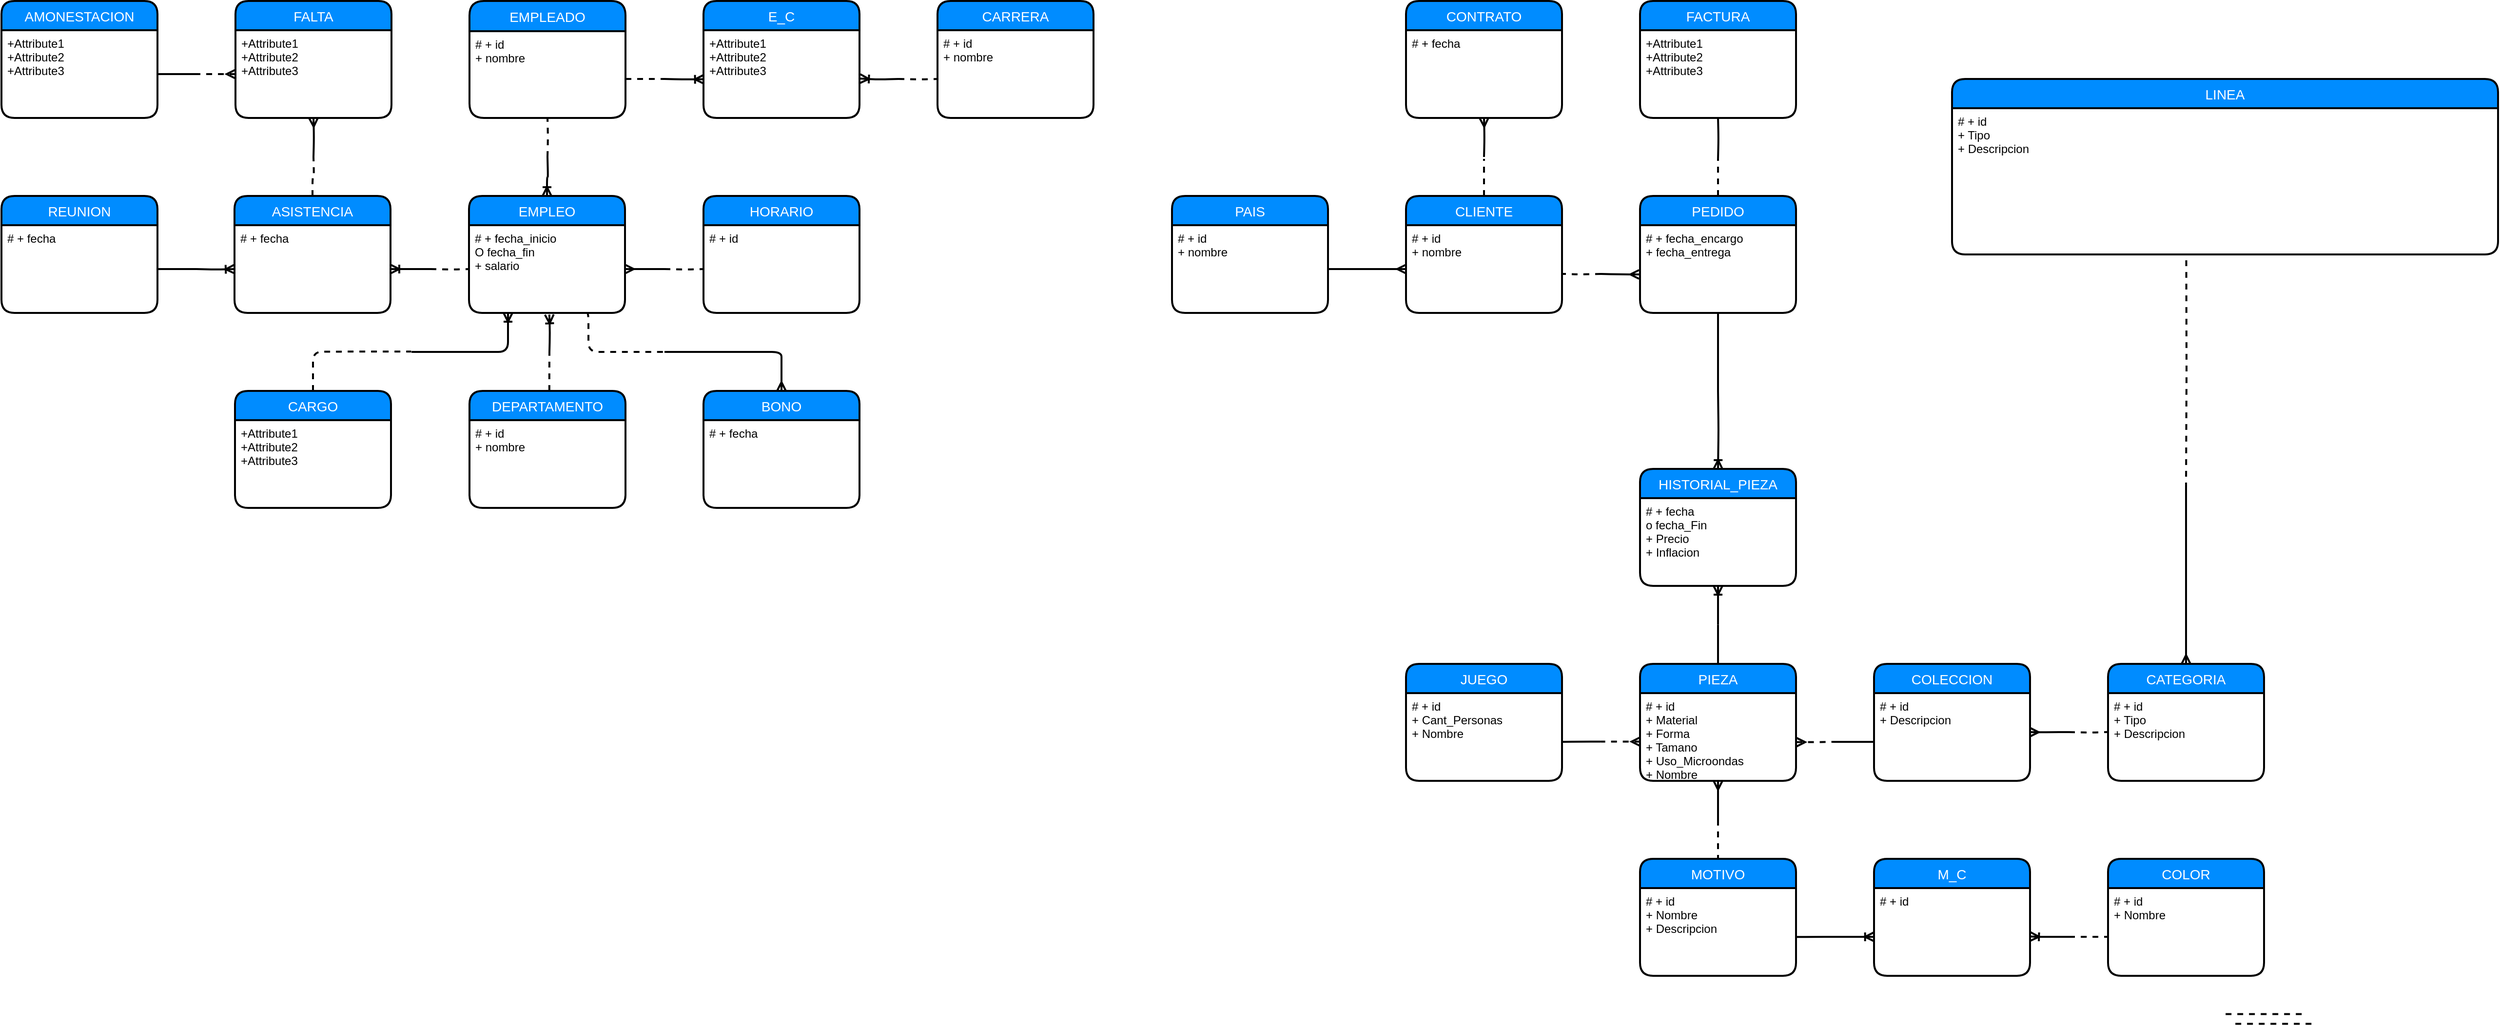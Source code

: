 <mxfile version="10.6.7" type="google"><diagram id="KdZ5281UHCIXJ5K23aXB" name="Page-1"><mxGraphModel dx="1640" dy="936" grid="1" gridSize="10" guides="1" tooltips="1" connect="1" arrows="1" fold="1" page="1" pageScale="1" pageWidth="413" pageHeight="291" background="none" math="0" shadow="0"><root><mxCell id="0"/><mxCell id="1" parent="0"/><mxCell id="TFjaJWl4qLzPW-c7GgaP-24" value="EMPLEADO" style="swimlane;childLayout=stackLayout;horizontal=1;startSize=31;horizontalStack=0;fillColor=#008cff;fontColor=#FFFFFF;rounded=1;fontSize=14;fontStyle=0;strokeWidth=2;resizeParent=0;resizeLast=1;shadow=0;dashed=0;align=center;gradientColor=none;swimlaneFillColor=none;arcSize=16;swimlaneLine=1;strokeColor=#000000;verticalAlign=middle;" parent="1" vertex="1"><mxGeometry x="559.5" y="80" width="160" height="120" as="geometry"><mxRectangle x="1130" y="760" width="70" height="31" as="alternateBounds"/></mxGeometry></mxCell><mxCell id="TFjaJWl4qLzPW-c7GgaP-25" value="# + id&#10;+ nombre&#10;" style="align=left;strokeColor=none;fillColor=none;spacingLeft=4;fontSize=12;verticalAlign=top;resizable=0;rotatable=0;part=1;comic=0;" parent="TFjaJWl4qLzPW-c7GgaP-24" vertex="1"><mxGeometry y="31" width="160" height="89" as="geometry"/></mxCell><mxCell id="TFjaJWl4qLzPW-c7GgaP-22" value="DEPARTAMENTO" style="swimlane;childLayout=stackLayout;horizontal=1;startSize=30;horizontalStack=0;fillColor=#008cff;fontColor=#FFFFFF;rounded=1;fontSize=14;fontStyle=0;strokeWidth=2;resizeParent=0;resizeLast=1;shadow=0;dashed=0;align=center;labelBorderColor=none;direction=east;flipH=1;flipV=0;" parent="1" vertex="1"><mxGeometry x="559.5" y="480" width="160" height="120" as="geometry"/></mxCell><mxCell id="TFjaJWl4qLzPW-c7GgaP-23" value="# + id&#10;+ nombre&#10;" style="align=left;strokeColor=none;fillColor=none;spacingLeft=4;fontSize=12;verticalAlign=top;resizable=0;rotatable=0;part=1;" parent="TFjaJWl4qLzPW-c7GgaP-22" vertex="1"><mxGeometry y="30" width="160" height="90" as="geometry"/></mxCell><mxCell id="2Ukig7DDvjT-zc9_AMr1-7" value="EMPLEO" style="swimlane;childLayout=stackLayout;horizontal=1;startSize=30;horizontalStack=0;fillColor=#008cff;fontColor=#FFFFFF;rounded=1;fontSize=14;fontStyle=0;strokeWidth=2;resizeParent=0;resizeLast=1;shadow=0;dashed=0;align=center;" parent="1" vertex="1"><mxGeometry x="559" y="280" width="160" height="120" as="geometry"/></mxCell><mxCell id="2Ukig7DDvjT-zc9_AMr1-8" value="# + fecha_inicio&#10;O fecha_fin&#10;+ salario&#10;" style="align=left;strokeColor=none;fillColor=none;spacingLeft=4;fontSize=12;verticalAlign=top;resizable=0;rotatable=0;part=1;" parent="2Ukig7DDvjT-zc9_AMr1-7" vertex="1"><mxGeometry y="30" width="160" height="90" as="geometry"/></mxCell><mxCell id="2Ukig7DDvjT-zc9_AMr1-9" value="" style="edgeStyle=orthogonalEdgeStyle;fontSize=12;html=1;endArrow=none;startArrow=none;dashed=1;strokeWidth=2;entryX=0;entryY=0.5;entryDx=0;entryDy=0;startFill=0;endFill=0;" parent="1" target="2Ukig7DDvjT-zc9_AMr1-19" edge="1"><mxGeometry width="100" height="100" relative="1" as="geometry"><mxPoint x="759.5" y="355" as="sourcePoint"/><mxPoint x="817" y="409.5" as="targetPoint"/></mxGeometry></mxCell><mxCell id="2Ukig7DDvjT-zc9_AMr1-10" value="" style="edgeStyle=orthogonalEdgeStyle;fontSize=12;html=1;endArrow=none;startArrow=ERoneToMany;startFill=0;endFill=0;strokeWidth=2;exitX=0.5;exitY=0;exitDx=0;exitDy=0;" parent="1" source="2Ukig7DDvjT-zc9_AMr1-7" edge="1"><mxGeometry width="100" height="100" relative="1" as="geometry"><mxPoint x="639.5" y="260" as="sourcePoint"/><mxPoint x="639.5" y="240" as="targetPoint"/><Array as="points"/></mxGeometry></mxCell><mxCell id="2Ukig7DDvjT-zc9_AMr1-11" value="" style="edgeStyle=orthogonalEdgeStyle;fontSize=12;html=1;endArrow=none;startArrow=none;dashed=1;entryX=0.5;entryY=1;entryDx=0;entryDy=0;startFill=0;endFill=0;strokeWidth=2;" parent="1" target="TFjaJWl4qLzPW-c7GgaP-25" edge="1"><mxGeometry width="100" height="100" relative="1" as="geometry"><mxPoint x="639.5" y="240" as="sourcePoint"/><mxPoint x="469.5" y="440" as="targetPoint"/></mxGeometry></mxCell><mxCell id="2Ukig7DDvjT-zc9_AMr1-17" value="" style="edgeStyle=orthogonalEdgeStyle;fontSize=12;html=1;endArrow=none;startArrow=ERmany;strokeWidth=2;exitX=1;exitY=0.5;exitDx=0;exitDy=0;startFill=0;endFill=0;" parent="1" source="2Ukig7DDvjT-zc9_AMr1-8" edge="1"><mxGeometry width="100" height="100" relative="1" as="geometry"><mxPoint x="799.5" y="500" as="sourcePoint"/><mxPoint x="759.5" y="355" as="targetPoint"/></mxGeometry></mxCell><mxCell id="2Ukig7DDvjT-zc9_AMr1-22" value="REUNION" style="swimlane;childLayout=stackLayout;horizontal=1;startSize=30;horizontalStack=0;fillColor=#008cff;fontColor=#FFFFFF;rounded=1;fontSize=14;fontStyle=0;strokeWidth=2;resizeParent=0;resizeLast=1;shadow=0;dashed=0;align=center;" parent="1" vertex="1"><mxGeometry x="79.5" y="280" width="160" height="120" as="geometry"/></mxCell><mxCell id="2Ukig7DDvjT-zc9_AMr1-23" value="# + fecha" style="align=left;strokeColor=none;fillColor=none;spacingLeft=4;fontSize=12;verticalAlign=top;resizable=0;rotatable=0;part=1;" parent="2Ukig7DDvjT-zc9_AMr1-22" vertex="1"><mxGeometry y="30" width="160" height="90" as="geometry"/></mxCell><mxCell id="2Ukig7DDvjT-zc9_AMr1-24" value="ASISTENCIA" style="swimlane;childLayout=stackLayout;horizontal=1;startSize=30;horizontalStack=0;fillColor=#008cff;fontColor=#FFFFFF;rounded=1;fontSize=14;fontStyle=0;strokeWidth=2;resizeParent=0;resizeLast=1;shadow=0;dashed=0;align=center;" parent="1" vertex="1"><mxGeometry x="318.5" y="280" width="160" height="120" as="geometry"/></mxCell><mxCell id="2Ukig7DDvjT-zc9_AMr1-25" value="# + fecha&#10;" style="align=left;strokeColor=none;fillColor=none;spacingLeft=4;fontSize=12;verticalAlign=top;resizable=0;rotatable=0;part=1;" parent="2Ukig7DDvjT-zc9_AMr1-24" vertex="1"><mxGeometry y="30" width="160" height="90" as="geometry"/></mxCell><mxCell id="2Ukig7DDvjT-zc9_AMr1-26" value="" style="edgeStyle=orthogonalEdgeStyle;fontSize=12;html=1;endArrow=none;startArrow=none;strokeWidth=2;exitX=1;exitY=0.5;exitDx=0;exitDy=0;startFill=0;endFill=0;" parent="1" source="2Ukig7DDvjT-zc9_AMr1-23" edge="1"><mxGeometry width="100" height="100" relative="1" as="geometry"><mxPoint x="209.5" y="540" as="sourcePoint"/><mxPoint x="279.5" y="355" as="targetPoint"/></mxGeometry></mxCell><mxCell id="2Ukig7DDvjT-zc9_AMr1-29" value="" style="edgeStyle=orthogonalEdgeStyle;fontSize=12;html=1;endArrow=ERoneToMany;startArrow=none;strokeWidth=2;entryX=0;entryY=0.5;entryDx=0;entryDy=0;endFill=0;startFill=0;" parent="1" target="2Ukig7DDvjT-zc9_AMr1-25" edge="1"><mxGeometry width="100" height="100" relative="1" as="geometry"><mxPoint x="279.5" y="355" as="sourcePoint"/><mxPoint x="259.5" y="430" as="targetPoint"/></mxGeometry></mxCell><mxCell id="2Ukig7DDvjT-zc9_AMr1-31" value="" style="edgeStyle=orthogonalEdgeStyle;fontSize=12;html=1;endArrow=none;startArrow=none;strokeWidth=2;entryX=0;entryY=0.5;entryDx=0;entryDy=0;startFill=0;endFill=0;dashed=1;" parent="1" target="2Ukig7DDvjT-zc9_AMr1-8" edge="1"><mxGeometry width="100" height="100" relative="1" as="geometry"><mxPoint x="519.5" y="355" as="sourcePoint"/><mxPoint x="179.5" y="550" as="targetPoint"/></mxGeometry></mxCell><mxCell id="2Ukig7DDvjT-zc9_AMr1-33" value="" style="edgeStyle=orthogonalEdgeStyle;fontSize=12;html=1;endArrow=none;startArrow=ERoneToMany;strokeWidth=2;startFill=0;endFill=0;" parent="1" source="2Ukig7DDvjT-zc9_AMr1-25" edge="1"><mxGeometry width="100" height="100" relative="1" as="geometry"><mxPoint x="409.5" y="500" as="sourcePoint"/><mxPoint x="519.5" y="355" as="targetPoint"/></mxGeometry></mxCell><mxCell id="2Ukig7DDvjT-zc9_AMr1-34" value="" style="edgeStyle=orthogonalEdgeStyle;fontSize=12;html=1;endArrow=ERmany;startArrow=none;strokeWidth=2;entryX=0.5;entryY=1;entryDx=0;entryDy=0;endFill=0;startFill=0;" parent="1" target="2Ukig7DDvjT-zc9_AMr1-53" edge="1"><mxGeometry width="100" height="100" relative="1" as="geometry"><mxPoint x="399.5" y="240" as="sourcePoint"/><mxPoint x="399.5" y="415" as="targetPoint"/></mxGeometry></mxCell><mxCell id="2Ukig7DDvjT-zc9_AMr1-35" value="" style="edgeStyle=orthogonalEdgeStyle;fontSize=12;html=1;endArrow=none;startArrow=none;strokeWidth=2;endFill=0;startFill=0;dashed=1;exitX=0.5;exitY=0;exitDx=0;exitDy=0;" parent="1" source="2Ukig7DDvjT-zc9_AMr1-24" edge="1"><mxGeometry width="100" height="100" relative="1" as="geometry"><mxPoint x="410" y="270" as="sourcePoint"/><mxPoint x="399.5" y="240" as="targetPoint"/></mxGeometry></mxCell><mxCell id="2Ukig7DDvjT-zc9_AMr1-36" value="" style="edgeStyle=orthogonalEdgeStyle;fontSize=12;html=1;endArrow=none;startArrow=none;strokeWidth=2;exitX=1;exitY=0.5;exitDx=0;exitDy=0;startFill=0;endFill=0;" parent="1" source="2Ukig7DDvjT-zc9_AMr1-55" edge="1"><mxGeometry width="100" height="100" relative="1" as="geometry"><mxPoint x="1189.5" y="570" as="sourcePoint"/><mxPoint x="279.5" y="155" as="targetPoint"/></mxGeometry></mxCell><mxCell id="2Ukig7DDvjT-zc9_AMr1-37" value="" style="edgeStyle=orthogonalEdgeStyle;fontSize=12;html=1;endArrow=none;startArrow=ERmany;strokeWidth=2;exitX=0;exitY=0.5;exitDx=0;exitDy=0;endFill=0;dashed=1;" parent="1" source="2Ukig7DDvjT-zc9_AMr1-53" edge="1"><mxGeometry width="100" height="100" relative="1" as="geometry"><mxPoint x="1199.5" y="580" as="sourcePoint"/><mxPoint x="279.5" y="155" as="targetPoint"/></mxGeometry></mxCell><mxCell id="2Ukig7DDvjT-zc9_AMr1-39" value="" style="edgeStyle=orthogonalEdgeStyle;fontSize=12;html=1;endArrow=none;startArrow=none;strokeWidth=2;exitX=0.75;exitY=1;exitDx=0;exitDy=0;endFill=0;startFill=0;dashed=1;" parent="1" source="2Ukig7DDvjT-zc9_AMr1-8" edge="1"><mxGeometry width="100" height="100" relative="1" as="geometry"><mxPoint x="749.5" y="240" as="sourcePoint"/><mxPoint x="759.5" y="440" as="targetPoint"/><Array as="points"><mxPoint x="681.5" y="440"/></Array></mxGeometry></mxCell><mxCell id="2Ukig7DDvjT-zc9_AMr1-40" value="" style="edgeStyle=orthogonalEdgeStyle;fontSize=12;html=1;endArrow=ERmany;startArrow=none;strokeWidth=2;entryX=0.5;entryY=0;entryDx=0;entryDy=0;endFill=0;startFill=0;" parent="1" target="2Ukig7DDvjT-zc9_AMr1-58" edge="1"><mxGeometry width="100" height="100" relative="1" as="geometry"><mxPoint x="759.5" y="440" as="sourcePoint"/><mxPoint x="789.5" y="400" as="targetPoint"/><Array as="points"><mxPoint x="879.5" y="450"/><mxPoint x="879.5" y="450"/></Array></mxGeometry></mxCell><mxCell id="2Ukig7DDvjT-zc9_AMr1-45" value="" style="edgeStyle=orthogonalEdgeStyle;fontSize=12;html=1;endArrow=ERmany;startArrow=none;strokeWidth=2;entryX=0.5;entryY=1;entryDx=0;entryDy=0;endFill=0;startFill=0;" parent="1" target="8MFb2g2aByraUoQBcx5X-42" edge="1"><mxGeometry width="100" height="100" relative="1" as="geometry"><mxPoint x="1600" y="240" as="sourcePoint"/><mxPoint x="2820" y="192" as="targetPoint"/></mxGeometry></mxCell><mxCell id="2Ukig7DDvjT-zc9_AMr1-52" value="FALTA" style="swimlane;childLayout=stackLayout;horizontal=1;startSize=30;horizontalStack=0;fillColor=#008cff;fontColor=#FFFFFF;rounded=1;fontSize=14;fontStyle=0;strokeWidth=2;resizeParent=0;resizeLast=1;shadow=0;dashed=0;align=center;" parent="1" vertex="1"><mxGeometry x="319.5" y="80" width="160" height="120" as="geometry"/></mxCell><mxCell id="2Ukig7DDvjT-zc9_AMr1-53" value="+Attribute1&#10;+Attribute2&#10;+Attribute3" style="align=left;strokeColor=none;fillColor=none;spacingLeft=4;fontSize=12;verticalAlign=top;resizable=0;rotatable=0;part=1;" parent="2Ukig7DDvjT-zc9_AMr1-52" vertex="1"><mxGeometry y="30" width="160" height="90" as="geometry"/></mxCell><mxCell id="2Ukig7DDvjT-zc9_AMr1-54" value="AMONESTACION" style="swimlane;childLayout=stackLayout;horizontal=1;startSize=30;horizontalStack=0;fillColor=#008cff;fontColor=#FFFFFF;rounded=1;fontSize=14;fontStyle=0;strokeWidth=2;resizeParent=0;resizeLast=1;shadow=0;dashed=0;align=center;" parent="1" vertex="1"><mxGeometry x="79.5" y="80" width="160" height="120" as="geometry"/></mxCell><mxCell id="2Ukig7DDvjT-zc9_AMr1-55" value="+Attribute1&#10;+Attribute2&#10;+Attribute3" style="align=left;strokeColor=none;fillColor=none;spacingLeft=4;fontSize=12;verticalAlign=top;resizable=0;rotatable=0;part=1;" parent="2Ukig7DDvjT-zc9_AMr1-54" vertex="1"><mxGeometry y="30" width="160" height="90" as="geometry"/></mxCell><mxCell id="2Ukig7DDvjT-zc9_AMr1-56" value="" style="edgeStyle=orthogonalEdgeStyle;fontSize=12;html=1;endArrow=ERoneToMany;startArrow=none;startFill=0;endFill=0;strokeWidth=2;entryX=0.515;entryY=1.019;entryDx=0;entryDy=0;entryPerimeter=0;" parent="1" target="2Ukig7DDvjT-zc9_AMr1-8" edge="1"><mxGeometry width="100" height="100" relative="1" as="geometry"><mxPoint x="641.5" y="440" as="sourcePoint"/><mxPoint x="641.5" y="410" as="targetPoint"/><Array as="points"/></mxGeometry></mxCell><mxCell id="2Ukig7DDvjT-zc9_AMr1-57" value="" style="edgeStyle=orthogonalEdgeStyle;fontSize=12;html=1;endArrow=none;startArrow=none;dashed=1;entryX=0.5;entryY=1;entryDx=0;entryDy=0;startFill=0;endFill=0;strokeWidth=2;exitX=0.488;exitY=0;exitDx=0;exitDy=0;exitPerimeter=0;" parent="1" source="TFjaJWl4qLzPW-c7GgaP-22" edge="1"><mxGeometry width="100" height="100" relative="1" as="geometry"><mxPoint x="700" y="470" as="sourcePoint"/><mxPoint x="641.5" y="440" as="targetPoint"/></mxGeometry></mxCell><mxCell id="2Ukig7DDvjT-zc9_AMr1-63" value="E_C" style="swimlane;childLayout=stackLayout;horizontal=1;startSize=30;horizontalStack=0;fillColor=#008cff;fontColor=#FFFFFF;rounded=1;fontSize=14;fontStyle=0;strokeWidth=2;resizeParent=0;resizeLast=1;shadow=0;dashed=0;align=center;" parent="1" vertex="1"><mxGeometry x="799.5" y="80" width="160" height="120" as="geometry"/></mxCell><mxCell id="2Ukig7DDvjT-zc9_AMr1-64" value="+Attribute1&#10;+Attribute2&#10;+Attribute3" style="align=left;strokeColor=none;fillColor=none;spacingLeft=4;fontSize=12;verticalAlign=top;resizable=0;rotatable=0;part=1;" parent="2Ukig7DDvjT-zc9_AMr1-63" vertex="1"><mxGeometry y="30" width="160" height="90" as="geometry"/></mxCell><mxCell id="2Ukig7DDvjT-zc9_AMr1-18" value="HORARIO" style="swimlane;childLayout=stackLayout;horizontal=1;startSize=30;horizontalStack=0;fillColor=#008cff;fontColor=#FFFFFF;rounded=1;fontSize=14;fontStyle=0;strokeWidth=2;resizeParent=0;resizeLast=1;shadow=0;dashed=0;align=center;" parent="1" vertex="1"><mxGeometry x="799.5" y="280" width="160" height="120" as="geometry"/></mxCell><mxCell id="2Ukig7DDvjT-zc9_AMr1-19" value="# + id" style="align=left;strokeColor=none;fillColor=none;spacingLeft=4;fontSize=12;verticalAlign=top;resizable=0;rotatable=0;part=1;" parent="2Ukig7DDvjT-zc9_AMr1-18" vertex="1"><mxGeometry y="30" width="160" height="90" as="geometry"/></mxCell><mxCell id="2Ukig7DDvjT-zc9_AMr1-58" value="BONO" style="swimlane;childLayout=stackLayout;horizontal=1;startSize=30;horizontalStack=0;fillColor=#008cff;fontColor=#FFFFFF;rounded=1;fontSize=14;fontStyle=0;strokeWidth=2;resizeParent=0;resizeLast=1;shadow=0;dashed=0;align=center;" parent="1" vertex="1"><mxGeometry x="799.5" y="480" width="160" height="120" as="geometry"/></mxCell><mxCell id="2Ukig7DDvjT-zc9_AMr1-59" value="# + fecha&#10;" style="align=left;strokeColor=none;fillColor=none;spacingLeft=4;fontSize=12;verticalAlign=top;resizable=0;rotatable=0;part=1;" parent="2Ukig7DDvjT-zc9_AMr1-58" vertex="1"><mxGeometry y="30" width="160" height="90" as="geometry"/></mxCell><mxCell id="2Ukig7DDvjT-zc9_AMr1-65" value="CARRERA" style="swimlane;childLayout=stackLayout;horizontal=1;startSize=30;horizontalStack=0;fillColor=#008cff;fontColor=#FFFFFF;rounded=1;fontSize=14;fontStyle=0;strokeWidth=2;resizeParent=0;resizeLast=1;shadow=0;dashed=0;align=center;" parent="1" vertex="1"><mxGeometry x="1039.5" y="80" width="160" height="120" as="geometry"/></mxCell><mxCell id="2Ukig7DDvjT-zc9_AMr1-66" value="# + id&#10;+ nombre&#10;" style="align=left;strokeColor=none;fillColor=none;spacingLeft=4;fontSize=12;verticalAlign=top;resizable=0;rotatable=0;part=1;" parent="2Ukig7DDvjT-zc9_AMr1-65" vertex="1"><mxGeometry y="30" width="160" height="90" as="geometry"/></mxCell><mxCell id="2Ukig7DDvjT-zc9_AMr1-68" value="" style="edgeStyle=orthogonalEdgeStyle;fontSize=12;html=1;endArrow=none;startArrow=none;strokeWidth=2;exitX=1;exitY=0.55;exitDx=0;exitDy=0;exitPerimeter=0;startFill=0;endFill=0;dashed=1;" parent="1" source="TFjaJWl4qLzPW-c7GgaP-25" edge="1"><mxGeometry width="100" height="100" relative="1" as="geometry"><mxPoint x="729.5" y="160" as="sourcePoint"/><mxPoint x="759.5" y="160" as="targetPoint"/></mxGeometry></mxCell><mxCell id="2Ukig7DDvjT-zc9_AMr1-69" value="" style="edgeStyle=orthogonalEdgeStyle;fontSize=12;html=1;endArrow=none;startArrow=ERmany;strokeWidth=2;endFill=0;startFill=0;exitX=-0.006;exitY=0.561;exitDx=0;exitDy=0;exitPerimeter=0;" parent="1" source="8MFb2g2aByraUoQBcx5X-36" edge="1"><mxGeometry width="100" height="100" relative="1" as="geometry"><mxPoint x="1750" y="370" as="sourcePoint"/><mxPoint x="1720" y="360" as="targetPoint"/><Array as="points"><mxPoint x="1740" y="360"/></Array></mxGeometry></mxCell><mxCell id="2Ukig7DDvjT-zc9_AMr1-70" value="" style="edgeStyle=orthogonalEdgeStyle;fontSize=12;html=1;endArrow=none;startArrow=none;strokeWidth=2;entryX=0.5;entryY=1;entryDx=0;entryDy=0;startFill=0;endFill=0;" parent="1" target="8MFb2g2aByraUoQBcx5X-44" edge="1"><mxGeometry width="100" height="100" relative="1" as="geometry"><mxPoint x="1840" y="242" as="sourcePoint"/><mxPoint x="2890" y="105" as="targetPoint"/></mxGeometry></mxCell><mxCell id="2Ukig7DDvjT-zc9_AMr1-71" value="" style="edgeStyle=orthogonalEdgeStyle;fontSize=12;html=1;endArrow=none;startArrow=none;strokeWidth=2;entryX=1.005;entryY=0.555;entryDx=0;entryDy=0;startFill=0;endFill=0;dashed=1;entryPerimeter=0;" parent="1" target="8MFb2g2aByraUoQBcx5X-38" edge="1"><mxGeometry width="100" height="100" relative="1" as="geometry"><mxPoint x="1720" y="360" as="sourcePoint"/><mxPoint x="2580" y="432" as="targetPoint"/><Array as="points"/></mxGeometry></mxCell><mxCell id="2Ukig7DDvjT-zc9_AMr1-72" value="" style="edgeStyle=orthogonalEdgeStyle;fontSize=12;html=1;endArrow=none;startArrow=none;strokeWidth=2;exitX=0.5;exitY=0;exitDx=0;exitDy=0;startFill=0;endFill=0;dashed=1;" parent="1" source="8MFb2g2aByraUoQBcx5X-37" edge="1"><mxGeometry width="100" height="100" relative="1" as="geometry"><mxPoint x="2750" y="272" as="sourcePoint"/><mxPoint x="1600" y="242" as="targetPoint"/></mxGeometry></mxCell><mxCell id="2Ukig7DDvjT-zc9_AMr1-75" value="" style="edgeStyle=orthogonalEdgeStyle;fontSize=12;html=1;endArrow=ERmany;startArrow=none;strokeWidth=2;entryX=0;entryY=0.5;entryDx=0;entryDy=0;exitX=1;exitY=0.5;exitDx=0;exitDy=0;endFill=0;startFill=0;" parent="1" source="8MFb2g2aByraUoQBcx5X-46" target="8MFb2g2aByraUoQBcx5X-38" edge="1"><mxGeometry width="100" height="100" relative="1" as="geometry"><mxPoint x="2380" y="612" as="sourcePoint"/><mxPoint x="2480" y="512" as="targetPoint"/></mxGeometry></mxCell><mxCell id="2Ukig7DDvjT-zc9_AMr1-77" value="" style="edgeStyle=orthogonalEdgeStyle;fontSize=12;html=1;endArrow=none;startArrow=none;strokeWidth=2;dashed=1;startFill=0;endFill=0;exitX=0.5;exitY=0;exitDx=0;exitDy=0;" parent="1" source="8MFb2g2aByraUoQBcx5X-35" edge="1"><mxGeometry width="100" height="100" relative="1" as="geometry"><mxPoint x="2400" y="282" as="sourcePoint"/><mxPoint x="1840" y="242" as="targetPoint"/></mxGeometry></mxCell><mxCell id="2Ukig7DDvjT-zc9_AMr1-91" value="" style="edgeStyle=orthogonalEdgeStyle;fontSize=12;html=1;endArrow=ERoneToMany;startArrow=none;strokeWidth=2;entryX=0.002;entryY=0.559;entryDx=0;entryDy=0;entryPerimeter=0;startFill=0;endFill=0;" parent="1" target="2Ukig7DDvjT-zc9_AMr1-64" edge="1"><mxGeometry width="100" height="100" relative="1" as="geometry"><mxPoint x="759.5" y="160" as="sourcePoint"/><mxPoint x="769.5" y="170" as="targetPoint"/></mxGeometry></mxCell><mxCell id="2Ukig7DDvjT-zc9_AMr1-93" value="" style="edgeStyle=orthogonalEdgeStyle;fontSize=12;html=1;endArrow=ERoneToMany;startArrow=none;strokeWidth=2;startFill=0;endFill=0;entryX=1.004;entryY=0.552;entryDx=0;entryDy=0;entryPerimeter=0;" parent="1" target="2Ukig7DDvjT-zc9_AMr1-64" edge="1"><mxGeometry width="100" height="100" relative="1" as="geometry"><mxPoint x="999.5" y="160" as="sourcePoint"/><mxPoint x="979.5" y="160" as="targetPoint"/><Array as="points"/></mxGeometry></mxCell><mxCell id="2Ukig7DDvjT-zc9_AMr1-94" value="" style="edgeStyle=orthogonalEdgeStyle;fontSize=12;html=1;endArrow=none;startArrow=none;strokeWidth=2;startFill=0;endFill=0;dashed=1;entryX=0.003;entryY=0.555;entryDx=0;entryDy=0;entryPerimeter=0;" parent="1" target="2Ukig7DDvjT-zc9_AMr1-66" edge="1"><mxGeometry width="100" height="100" relative="1" as="geometry"><mxPoint x="999.5" y="160" as="sourcePoint"/><mxPoint x="1029.5" y="160" as="targetPoint"/><Array as="points"/></mxGeometry></mxCell><mxCell id="8MFb2g2aByraUoQBcx5X-31" value="LINEA" style="swimlane;childLayout=stackLayout;horizontal=1;startSize=30;horizontalStack=0;fillColor=#008cff;fontColor=#FFFFFF;rounded=1;fontSize=14;fontStyle=0;strokeWidth=2;resizeParent=0;resizeLast=1;shadow=0;dashed=0;align=center;" parent="1" vertex="1"><mxGeometry x="2080" y="160" width="560" height="180" as="geometry"><mxRectangle x="2080" y="160" width="70" height="30" as="alternateBounds"/></mxGeometry></mxCell><mxCell id="8MFb2g2aByraUoQBcx5X-32" value="# + id&#10;+ Tipo&#10;+ Descripcion" style="align=left;strokeColor=none;fillColor=none;spacingLeft=4;fontSize=12;verticalAlign=top;resizable=0;rotatable=0;part=1;" parent="8MFb2g2aByraUoQBcx5X-31" vertex="1"><mxGeometry y="30" width="560" height="150" as="geometry"/></mxCell><mxCell id="8MFb2g2aByraUoQBcx5X-41" value="CONTRATO" style="swimlane;childLayout=stackLayout;horizontal=1;startSize=30;horizontalStack=0;fillColor=#008cff;fontColor=#FFFFFF;rounded=1;fontSize=14;fontStyle=0;strokeWidth=2;resizeParent=0;resizeLast=1;shadow=0;dashed=0;align=center;" parent="1" vertex="1"><mxGeometry x="1520" y="80" width="160" height="120" as="geometry"/></mxCell><mxCell id="8MFb2g2aByraUoQBcx5X-42" value="# + fecha&#10;" style="align=left;strokeColor=none;fillColor=none;spacingLeft=4;fontSize=12;verticalAlign=top;resizable=0;rotatable=0;part=1;" parent="8MFb2g2aByraUoQBcx5X-41" vertex="1"><mxGeometry y="30" width="160" height="90" as="geometry"/></mxCell><mxCell id="8MFb2g2aByraUoQBcx5X-37" value="CLIENTE" style="swimlane;childLayout=stackLayout;horizontal=1;startSize=30;horizontalStack=0;fillColor=#008cff;fontColor=#FFFFFF;rounded=1;fontSize=14;fontStyle=0;strokeWidth=2;resizeParent=0;resizeLast=1;shadow=0;dashed=0;align=center;" parent="1" vertex="1"><mxGeometry x="1520" y="280" width="160" height="120" as="geometry"/></mxCell><mxCell id="8MFb2g2aByraUoQBcx5X-38" value="# + id&#10;+ nombre&#10;" style="align=left;strokeColor=none;fillColor=none;spacingLeft=4;fontSize=12;verticalAlign=top;resizable=0;rotatable=0;part=1;" parent="8MFb2g2aByraUoQBcx5X-37" vertex="1"><mxGeometry y="30" width="160" height="90" as="geometry"/></mxCell><mxCell id="8MFb2g2aByraUoQBcx5X-45" value="PAIS" style="swimlane;childLayout=stackLayout;horizontal=1;startSize=30;horizontalStack=0;fillColor=#008cff;fontColor=#FFFFFF;rounded=1;fontSize=14;fontStyle=0;strokeWidth=2;resizeParent=0;resizeLast=1;shadow=0;dashed=0;align=center;" parent="1" vertex="1"><mxGeometry x="1280" y="280" width="160" height="120" as="geometry"/></mxCell><mxCell id="8MFb2g2aByraUoQBcx5X-46" value="# + id&#10;+ nombre&#10;" style="align=left;strokeColor=none;fillColor=none;spacingLeft=4;fontSize=12;verticalAlign=top;resizable=0;rotatable=0;part=1;" parent="8MFb2g2aByraUoQBcx5X-45" vertex="1"><mxGeometry y="30" width="160" height="90" as="geometry"/></mxCell><mxCell id="8MFb2g2aByraUoQBcx5X-35" value="PEDIDO" style="swimlane;childLayout=stackLayout;horizontal=1;startSize=30;horizontalStack=0;fillColor=#008cff;fontColor=#FFFFFF;rounded=1;fontSize=14;fontStyle=0;strokeWidth=2;resizeParent=0;resizeLast=1;shadow=0;dashed=0;align=center;" parent="1" vertex="1"><mxGeometry x="1760" y="280" width="160" height="120" as="geometry"/></mxCell><mxCell id="8MFb2g2aByraUoQBcx5X-36" value="# + fecha_encargo&#10;+ fecha_entrega&#10;" style="align=left;strokeColor=none;fillColor=none;spacingLeft=4;fontSize=12;verticalAlign=top;resizable=0;rotatable=0;part=1;" parent="8MFb2g2aByraUoQBcx5X-35" vertex="1"><mxGeometry y="30" width="160" height="90" as="geometry"/></mxCell><mxCell id="8MFb2g2aByraUoQBcx5X-43" value="FACTURA" style="swimlane;childLayout=stackLayout;horizontal=1;startSize=30;horizontalStack=0;fillColor=#008cff;fontColor=#FFFFFF;rounded=1;fontSize=14;fontStyle=0;strokeWidth=2;resizeParent=0;resizeLast=1;shadow=0;dashed=0;align=center;" parent="1" vertex="1"><mxGeometry x="1760" y="80" width="160" height="120" as="geometry"/></mxCell><mxCell id="8MFb2g2aByraUoQBcx5X-44" value="+Attribute1&#10;+Attribute2&#10;+Attribute3" style="align=left;strokeColor=none;fillColor=none;spacingLeft=4;fontSize=12;verticalAlign=top;resizable=0;rotatable=0;part=1;" parent="8MFb2g2aByraUoQBcx5X-43" vertex="1"><mxGeometry y="30" width="160" height="90" as="geometry"/></mxCell><mxCell id="n-U957PJ77LbrrC97Px5-15" value="COLECCION" style="swimlane;childLayout=stackLayout;horizontal=1;startSize=30;horizontalStack=0;fillColor=#008cff;fontColor=#FFFFFF;rounded=1;fontSize=14;fontStyle=0;strokeWidth=2;resizeParent=0;resizeLast=1;shadow=0;dashed=0;align=center;" parent="1" vertex="1"><mxGeometry x="2000" y="760" width="160" height="120" as="geometry"/></mxCell><mxCell id="n-U957PJ77LbrrC97Px5-16" value="# + id&#10;+ Descripcion" style="align=left;strokeColor=none;fillColor=none;spacingLeft=4;fontSize=12;verticalAlign=top;resizable=0;rotatable=0;part=1;" parent="n-U957PJ77LbrrC97Px5-15" vertex="1"><mxGeometry y="30" width="160" height="90" as="geometry"/></mxCell><mxCell id="n-U957PJ77LbrrC97Px5-17" value="PIEZA" style="swimlane;childLayout=stackLayout;horizontal=1;startSize=30;horizontalStack=0;fillColor=#008cff;fontColor=#FFFFFF;rounded=1;fontSize=14;fontStyle=0;strokeWidth=2;resizeParent=0;resizeLast=1;shadow=0;dashed=0;align=center;" parent="1" vertex="1"><mxGeometry x="1760" y="760" width="160" height="120" as="geometry"/></mxCell><mxCell id="n-U957PJ77LbrrC97Px5-18" value="# + id&#10;+ Material&#10;+ Forma&#10;+ Tamano&#10;+ Uso_Microondas&#10;+ Nombre&#10;" style="align=left;strokeColor=none;fillColor=none;spacingLeft=4;fontSize=12;verticalAlign=top;resizable=0;rotatable=0;part=1;" parent="n-U957PJ77LbrrC97Px5-17" vertex="1"><mxGeometry y="30" width="160" height="90" as="geometry"/></mxCell><mxCell id="n-U957PJ77LbrrC97Px5-9" value="CATEGORIA" style="swimlane;childLayout=stackLayout;horizontal=1;startSize=30;horizontalStack=0;fillColor=#008cff;fontColor=#FFFFFF;rounded=1;fontSize=14;fontStyle=0;strokeWidth=2;resizeParent=0;resizeLast=1;shadow=0;dashed=0;align=center;" parent="1" vertex="1"><mxGeometry x="2240" y="760" width="160" height="120" as="geometry"/></mxCell><mxCell id="n-U957PJ77LbrrC97Px5-10" value="# + id&#10;+ Tipo&#10;+ Descripcion" style="align=left;strokeColor=none;fillColor=none;spacingLeft=4;fontSize=12;verticalAlign=top;resizable=0;rotatable=0;part=1;" parent="n-U957PJ77LbrrC97Px5-9" vertex="1"><mxGeometry y="30" width="160" height="90" as="geometry"/></mxCell><mxCell id="n-U957PJ77LbrrC97Px5-19" value="JUEGO" style="swimlane;childLayout=stackLayout;horizontal=1;startSize=30;horizontalStack=0;fillColor=#008cff;fontColor=#FFFFFF;rounded=1;fontSize=14;fontStyle=0;strokeWidth=2;resizeParent=0;resizeLast=1;shadow=0;dashed=0;align=center;" parent="1" vertex="1"><mxGeometry x="1520" y="760" width="160" height="120" as="geometry"/></mxCell><mxCell id="n-U957PJ77LbrrC97Px5-20" value="# + id&#10;+ Cant_Personas&#10;+ Nombre" style="align=left;strokeColor=none;fillColor=none;spacingLeft=4;fontSize=12;verticalAlign=top;resizable=0;rotatable=0;part=1;" parent="n-U957PJ77LbrrC97Px5-19" vertex="1"><mxGeometry y="30" width="160" height="90" as="geometry"/></mxCell><mxCell id="n-U957PJ77LbrrC97Px5-21" value="" style="edgeStyle=orthogonalEdgeStyle;fontSize=12;html=1;endArrow=none;startArrow=none;startFill=0;endFill=0;dashed=1;entryX=0.429;entryY=1.007;entryDx=0;entryDy=0;entryPerimeter=0;strokeWidth=2;" parent="1" target="8MFb2g2aByraUoQBcx5X-32" edge="1"><mxGeometry width="100" height="100" relative="1" as="geometry"><mxPoint x="2320" y="580" as="sourcePoint"/><mxPoint x="2321" y="399" as="targetPoint"/><Array as="points"/></mxGeometry></mxCell><mxCell id="n-U957PJ77LbrrC97Px5-22" value="" style="edgeStyle=orthogonalEdgeStyle;fontSize=12;html=1;endArrow=none;startArrow=ERmany;exitX=0.5;exitY=0;exitDx=0;exitDy=0;endFill=0;strokeWidth=2;" parent="1" source="n-U957PJ77LbrrC97Px5-9" edge="1"><mxGeometry width="100" height="100" relative="1" as="geometry"><mxPoint x="2340" y="530" as="sourcePoint"/><mxPoint x="2320" y="580" as="targetPoint"/><Array as="points"/></mxGeometry></mxCell><mxCell id="n-U957PJ77LbrrC97Px5-29" value="" style="edgeStyle=orthogonalEdgeStyle;fontSize=12;html=1;endArrow=none;startArrow=none;dashed=1;startFill=0;endFill=0;entryX=0.002;entryY=0.443;entryDx=0;entryDy=0;entryPerimeter=0;strokeWidth=2;" parent="1" target="n-U957PJ77LbrrC97Px5-10" edge="1"><mxGeometry width="100" height="100" relative="1" as="geometry"><mxPoint x="2200" y="830" as="sourcePoint"/><mxPoint x="2240" y="834" as="targetPoint"/></mxGeometry></mxCell><mxCell id="n-U957PJ77LbrrC97Px5-42" value="" style="edgeStyle=orthogonalEdgeStyle;fontSize=12;html=1;endArrow=none;startArrow=ERmany;startFill=0;endFill=0;exitX=0.999;exitY=0.445;exitDx=0;exitDy=0;exitPerimeter=0;strokeWidth=2;" parent="1" source="n-U957PJ77LbrrC97Px5-16" edge="1"><mxGeometry width="100" height="100" relative="1" as="geometry"><mxPoint x="2170" y="835" as="sourcePoint"/><mxPoint x="2200" y="830" as="targetPoint"/><Array as="points"><mxPoint x="2180" y="830"/><mxPoint x="2180" y="830"/></Array></mxGeometry></mxCell><mxCell id="n-U957PJ77LbrrC97Px5-43" value="" style="edgeStyle=orthogonalEdgeStyle;fontSize=12;html=1;endArrow=none;startArrow=none;startFill=0;endFill=0;exitX=0.5;exitY=1;exitDx=0;exitDy=0;strokeWidth=2;" parent="1" source="8MFb2g2aByraUoQBcx5X-36" edge="1"><mxGeometry width="100" height="100" relative="1" as="geometry"><mxPoint x="2024.5" y="499.667" as="sourcePoint"/><mxPoint x="1840" y="480" as="targetPoint"/><Array as="points"><mxPoint x="1840" y="480"/></Array></mxGeometry></mxCell><mxCell id="n-U957PJ77LbrrC97Px5-44" value="" style="edgeStyle=orthogonalEdgeStyle;fontSize=12;html=1;endArrow=ERoneToMany;startArrow=none;startFill=0;endFill=0;entryX=0.5;entryY=0;entryDx=0;entryDy=0;strokeWidth=2;" parent="1" target="n-U957PJ77LbrrC97Px5-59" edge="1"><mxGeometry width="100" height="100" relative="1" as="geometry"><mxPoint x="1840" y="480" as="sourcePoint"/><mxPoint x="1918.667" y="519.667" as="targetPoint"/><Array as="points"/></mxGeometry></mxCell><mxCell id="n-U957PJ77LbrrC97Px5-45" value="" style="edgeStyle=orthogonalEdgeStyle;fontSize=12;html=1;endArrow=none;startArrow=ERoneToMany;startFill=0;endFill=0;exitX=0.5;exitY=1;exitDx=0;exitDy=0;strokeWidth=2;" parent="1" source="n-U957PJ77LbrrC97Px5-60" edge="1"><mxGeometry width="100" height="100" relative="1" as="geometry"><mxPoint x="1760.5" y="719.667" as="sourcePoint"/><mxPoint x="1839.667" y="719.667" as="targetPoint"/><Array as="points"><mxPoint x="1840" y="720"/></Array></mxGeometry></mxCell><mxCell id="n-U957PJ77LbrrC97Px5-46" value="" style="edgeStyle=orthogonalEdgeStyle;fontSize=12;html=1;endArrow=none;startArrow=none;startFill=0;endFill=0;exitX=0.5;exitY=0;exitDx=0;exitDy=0;strokeWidth=2;" parent="1" source="n-U957PJ77LbrrC97Px5-17" edge="1"><mxGeometry width="100" height="100" relative="1" as="geometry"><mxPoint x="1760.5" y="719.667" as="sourcePoint"/><mxPoint x="1839.667" y="719.667" as="targetPoint"/><Array as="points"><mxPoint x="1840" y="720"/></Array></mxGeometry></mxCell><mxCell id="n-U957PJ77LbrrC97Px5-47" value="" style="edgeStyle=orthogonalEdgeStyle;fontSize=12;html=1;endArrow=none;startArrow=none;dashed=1;startFill=0;endFill=0;exitX=0.5;exitY=0;exitDx=0;exitDy=0;strokeWidth=2;" parent="1" source="n-U957PJ77LbrrC97Px5-61" edge="1"><mxGeometry width="100" height="100" relative="1" as="geometry"><mxPoint x="420.5" y="439.667" as="sourcePoint"/><mxPoint x="499.667" y="439.667" as="targetPoint"/><Array as="points"><mxPoint x="399" y="440"/></Array></mxGeometry></mxCell><mxCell id="n-U957PJ77LbrrC97Px5-48" value="" style="edgeStyle=orthogonalEdgeStyle;fontSize=12;html=1;endArrow=ERoneToMany;startArrow=none;startFill=0;endFill=0;entryX=0.25;entryY=1;entryDx=0;entryDy=0;strokeWidth=2;" parent="1" target="2Ukig7DDvjT-zc9_AMr1-8" edge="1"><mxGeometry width="100" height="100" relative="1" as="geometry"><mxPoint x="500" y="440" as="sourcePoint"/><mxPoint x="600" y="440" as="targetPoint"/><Array as="points"><mxPoint x="599" y="440"/></Array></mxGeometry></mxCell><mxCell id="n-U957PJ77LbrrC97Px5-49" value="" style="edgeStyle=orthogonalEdgeStyle;fontSize=12;html=1;endArrow=none;startArrow=ERmany;startFill=0;endFill=0;exitX=0.5;exitY=1;exitDx=0;exitDy=0;strokeWidth=2;" parent="1" source="n-U957PJ77LbrrC97Px5-18" edge="1"><mxGeometry width="100" height="100" relative="1" as="geometry"><mxPoint x="1900" y="930.667" as="sourcePoint"/><mxPoint x="1840" y="920" as="targetPoint"/><Array as="points"/></mxGeometry></mxCell><mxCell id="n-U957PJ77LbrrC97Px5-50" value="" style="edgeStyle=orthogonalEdgeStyle;fontSize=12;html=1;endArrow=none;startArrow=none;dashed=1;startFill=0;endFill=0;entryX=0.5;entryY=0;entryDx=0;entryDy=0;strokeWidth=2;" parent="1" target="n-U957PJ77LbrrC97Px5-13" edge="1"><mxGeometry width="100" height="100" relative="1" as="geometry"><mxPoint x="1840" y="920" as="sourcePoint"/><mxPoint x="2009.667" y="929.667" as="targetPoint"/><Array as="points"><mxPoint x="1840" y="929"/><mxPoint x="1840" y="929"/></Array></mxGeometry></mxCell><mxCell id="n-U957PJ77LbrrC97Px5-54" value="" style="edgeStyle=orthogonalEdgeStyle;fontSize=12;html=1;endArrow=none;startArrow=none;startFill=0;endFill=0;entryX=0;entryY=0.556;entryDx=0;entryDy=0;entryPerimeter=0;strokeWidth=2;" parent="1" target="n-U957PJ77LbrrC97Px5-16" edge="1"><mxGeometry width="100" height="100" relative="1" as="geometry"><mxPoint x="1960" y="840" as="sourcePoint"/><mxPoint x="2060.5" y="919.667" as="targetPoint"/><Array as="points"><mxPoint x="1980" y="840"/><mxPoint x="1980" y="840"/></Array></mxGeometry></mxCell><mxCell id="n-U957PJ77LbrrC97Px5-55" value="" style="edgeStyle=orthogonalEdgeStyle;fontSize=12;html=1;endArrow=none;startArrow=ERmany;startFill=0;endFill=0;exitX=1.002;exitY=0.559;exitDx=0;exitDy=0;exitPerimeter=0;dashed=1;strokeWidth=2;" parent="1" source="n-U957PJ77LbrrC97Px5-18" edge="1"><mxGeometry width="100" height="100" relative="1" as="geometry"><mxPoint x="1930" y="850" as="sourcePoint"/><mxPoint x="1960" y="840" as="targetPoint"/><Array as="points"><mxPoint x="1940" y="840"/><mxPoint x="1940" y="840"/></Array></mxGeometry></mxCell><mxCell id="n-U957PJ77LbrrC97Px5-57" value="" style="edgeStyle=orthogonalEdgeStyle;fontSize=12;html=1;endArrow=none;startArrow=ERmany;startFill=0;endFill=0;entryX=0;entryY=0.556;entryDx=0;entryDy=0;entryPerimeter=0;exitX=0.002;exitY=0.553;exitDx=0;exitDy=0;exitPerimeter=0;dashed=1;strokeWidth=2;" parent="1" source="n-U957PJ77LbrrC97Px5-18" edge="1"><mxGeometry width="100" height="100" relative="1" as="geometry"><mxPoint x="1750" y="850" as="sourcePoint"/><mxPoint x="1719.81" y="839.81" as="targetPoint"/><Array as="points"/></mxGeometry></mxCell><mxCell id="n-U957PJ77LbrrC97Px5-58" value="" style="edgeStyle=orthogonalEdgeStyle;fontSize=12;html=1;endArrow=none;startArrow=none;startFill=0;endFill=0;exitX=1.002;exitY=0.559;exitDx=0;exitDy=0;exitPerimeter=0;entryX=0.998;entryY=0.555;entryDx=0;entryDy=0;entryPerimeter=0;strokeWidth=2;" parent="1" target="n-U957PJ77LbrrC97Px5-20" edge="1"><mxGeometry width="100" height="100" relative="1" as="geometry"><mxPoint x="1719.81" y="839.81" as="sourcePoint"/><mxPoint x="1690" y="850" as="targetPoint"/><Array as="points"><mxPoint x="1700" y="840"/></Array></mxGeometry></mxCell><mxCell id="n-U957PJ77LbrrC97Px5-59" value="HISTORIAL_PIEZA" style="swimlane;childLayout=stackLayout;horizontal=1;startSize=30;horizontalStack=0;fillColor=#008cff;fontColor=#FFFFFF;rounded=1;fontSize=14;fontStyle=0;strokeWidth=2;resizeParent=0;resizeLast=1;shadow=0;dashed=0;align=center;" parent="1" vertex="1"><mxGeometry x="1760" y="560" width="160" height="120" as="geometry"/></mxCell><mxCell id="n-U957PJ77LbrrC97Px5-60" value="# + fecha&#10;o fecha_Fin&#10;+ Precio&#10;+ Inflacion&#10;" style="align=left;strokeColor=none;fillColor=none;spacingLeft=4;fontSize=12;verticalAlign=top;resizable=0;rotatable=0;part=1;" parent="n-U957PJ77LbrrC97Px5-59" vertex="1"><mxGeometry y="30" width="160" height="90" as="geometry"/></mxCell><mxCell id="n-U957PJ77LbrrC97Px5-61" value="CARGO" style="swimlane;childLayout=stackLayout;horizontal=1;startSize=30;horizontalStack=0;fillColor=#008cff;fontColor=#FFFFFF;rounded=1;fontSize=14;fontStyle=0;strokeWidth=2;resizeParent=0;resizeLast=1;shadow=0;dashed=0;align=center;" parent="1" vertex="1"><mxGeometry x="319" y="480" width="160" height="120" as="geometry"/></mxCell><mxCell id="n-U957PJ77LbrrC97Px5-62" value="+Attribute1&#10;+Attribute2&#10;+Attribute3" style="align=left;strokeColor=none;fillColor=none;spacingLeft=4;fontSize=12;verticalAlign=top;resizable=0;rotatable=0;part=1;" parent="n-U957PJ77LbrrC97Px5-61" vertex="1"><mxGeometry y="30" width="160" height="90" as="geometry"/></mxCell><mxCell id="n-U957PJ77LbrrC97Px5-13" value="MOTIVO" style="swimlane;childLayout=stackLayout;horizontal=1;startSize=30;horizontalStack=0;fillColor=#008cff;fontColor=#FFFFFF;rounded=1;fontSize=14;fontStyle=0;strokeWidth=2;resizeParent=0;resizeLast=1;shadow=0;dashed=0;align=center;" parent="1" vertex="1"><mxGeometry x="1760" y="960" width="160" height="120" as="geometry"/></mxCell><mxCell id="n-U957PJ77LbrrC97Px5-14" value="# + id&#10;+ Nombre&#10;+ Descripcion" style="align=left;strokeColor=none;fillColor=none;spacingLeft=4;fontSize=12;verticalAlign=top;resizable=0;rotatable=0;part=1;" parent="n-U957PJ77LbrrC97Px5-13" vertex="1"><mxGeometry y="30" width="160" height="90" as="geometry"/></mxCell><mxCell id="n-U957PJ77LbrrC97Px5-70" value="" style="edgeStyle=orthogonalEdgeStyle;fontSize=12;html=1;endArrow=ERoneToMany;startArrow=none;startFill=0;endFill=0;strokeWidth=2;entryX=-0.001;entryY=0.555;entryDx=0;entryDy=0;entryPerimeter=0;" parent="1" target="n-U957PJ77LbrrC97Px5-78" edge="1"><mxGeometry width="100" height="100" relative="1" as="geometry"><mxPoint x="1960" y="1040" as="sourcePoint"/><mxPoint x="1999.912" y="1109.735" as="targetPoint"/><Array as="points"><mxPoint x="1960" y="1040"/></Array></mxGeometry></mxCell><mxCell id="n-U957PJ77LbrrC97Px5-71" value="" style="edgeStyle=orthogonalEdgeStyle;fontSize=12;html=1;endArrow=none;startArrow=none;startFill=0;endFill=0;strokeWidth=2;exitX=1.001;exitY=0.557;exitDx=0;exitDy=0;exitPerimeter=0;" parent="1" source="n-U957PJ77LbrrC97Px5-14" edge="1"><mxGeometry width="100" height="100" relative="1" as="geometry"><mxPoint x="1920" y="1041" as="sourcePoint"/><mxPoint x="1960" y="1040" as="targetPoint"/><Array as="points"><mxPoint x="1940" y="1040"/><mxPoint x="1940" y="1040"/></Array></mxGeometry></mxCell><mxCell id="n-U957PJ77LbrrC97Px5-72" value="" style="edgeStyle=orthogonalEdgeStyle;fontSize=12;html=1;endArrow=none;startArrow=none;dashed=1;startFill=0;endFill=0;strokeWidth=2;entryX=-0.005;entryY=0.556;entryDx=0;entryDy=0;entryPerimeter=0;" parent="1" target="n-U957PJ77LbrrC97Px5-12" edge="1"><mxGeometry width="100" height="100" relative="1" as="geometry"><mxPoint x="2200" y="1040" as="sourcePoint"/><mxPoint x="2210" y="1110" as="targetPoint"/><Array as="points"><mxPoint x="2220" y="1040"/><mxPoint x="2220" y="1040"/></Array></mxGeometry></mxCell><mxCell id="n-U957PJ77LbrrC97Px5-73" value="" style="edgeStyle=orthogonalEdgeStyle;fontSize=12;html=1;endArrow=none;startArrow=none;dashed=1;startFill=0;endFill=0;strokeWidth=2;" parent="1" edge="1"><mxGeometry width="100" height="100" relative="1" as="geometry"><mxPoint x="2360.588" y="1119.235" as="sourcePoint"/><mxPoint x="2439.412" y="1119.235" as="targetPoint"/><Array as="points"><mxPoint x="2361" y="1119.5"/><mxPoint x="2361" y="1119.5"/></Array></mxGeometry></mxCell><mxCell id="n-U957PJ77LbrrC97Px5-74" value="" style="edgeStyle=orthogonalEdgeStyle;fontSize=12;html=1;endArrow=none;startArrow=none;dashed=1;startFill=0;endFill=0;strokeWidth=2;" parent="1" edge="1"><mxGeometry width="100" height="100" relative="1" as="geometry"><mxPoint x="2370.588" y="1129.235" as="sourcePoint"/><mxPoint x="2449.412" y="1129.235" as="targetPoint"/><Array as="points"><mxPoint x="2371" y="1129.5"/><mxPoint x="2371" y="1129.5"/></Array></mxGeometry></mxCell><mxCell id="n-U957PJ77LbrrC97Px5-11" value="COLOR" style="swimlane;childLayout=stackLayout;horizontal=1;startSize=30;horizontalStack=0;fillColor=#008cff;fontColor=#FFFFFF;rounded=1;fontSize=14;fontStyle=0;strokeWidth=2;resizeParent=0;resizeLast=1;shadow=0;dashed=0;align=center;" parent="1" vertex="1"><mxGeometry x="2240" y="960" width="160" height="120" as="geometry"/></mxCell><mxCell id="n-U957PJ77LbrrC97Px5-12" value="# + id&#10;+ Nombre&#10;&#10;" style="align=left;strokeColor=none;fillColor=none;spacingLeft=4;fontSize=12;verticalAlign=top;resizable=0;rotatable=0;part=1;" parent="n-U957PJ77LbrrC97Px5-11" vertex="1"><mxGeometry y="30" width="160" height="90" as="geometry"/></mxCell><mxCell id="n-U957PJ77LbrrC97Px5-77" value="M_C" style="swimlane;childLayout=stackLayout;horizontal=1;startSize=30;horizontalStack=0;fillColor=#008cff;fontColor=#FFFFFF;rounded=1;fontSize=14;fontStyle=0;strokeWidth=2;resizeParent=0;resizeLast=1;shadow=0;dashed=0;align=center;" parent="1" vertex="1"><mxGeometry x="2000" y="960" width="160" height="120" as="geometry"/></mxCell><mxCell id="n-U957PJ77LbrrC97Px5-78" value="# + id" style="align=left;strokeColor=none;fillColor=none;spacingLeft=4;fontSize=12;verticalAlign=top;resizable=0;rotatable=0;part=1;" parent="n-U957PJ77LbrrC97Px5-77" vertex="1"><mxGeometry y="30" width="160" height="90" as="geometry"/></mxCell><mxCell id="n-U957PJ77LbrrC97Px5-81" value="" style="edgeStyle=orthogonalEdgeStyle;fontSize=12;html=1;endArrow=ERoneToMany;startArrow=none;startFill=0;endFill=0;strokeWidth=2;entryX=1.001;entryY=0.552;entryDx=0;entryDy=0;entryPerimeter=0;" parent="1" target="n-U957PJ77LbrrC97Px5-78" edge="1"><mxGeometry width="100" height="100" relative="1" as="geometry"><mxPoint x="2200" y="1040" as="sourcePoint"/><mxPoint x="1960" y="1080" as="targetPoint"/><Array as="points"><mxPoint x="2170" y="1040"/></Array></mxGeometry></mxCell></root></mxGraphModel></diagram></mxfile>